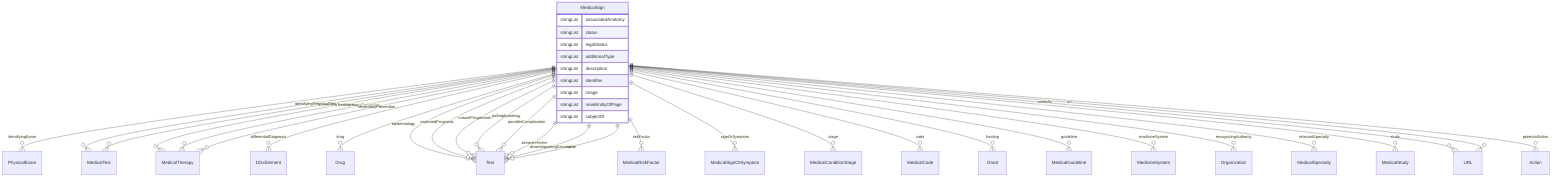 erDiagram
MedicalSign {
    stringList associatedAnatomy  
    stringList status  
    stringList legalStatus  
    stringList additionalType  
    stringList description  
    stringList identifier  
    stringList image  
    stringList mainEntityOfPage  
    stringList subjectOf  
}

MedicalSign ||--}o PhysicalExam : "identifyingExam"
MedicalSign ||--}o MedicalTest : "identifyingTest"
MedicalSign ||--}o MedicalTherapy : "possibleTreatment"
MedicalSign ||--}o DDxElement : "differentialDiagnosis"
MedicalSign ||--}o Drug : "drug"
MedicalSign ||--}o Text : "epidemiology"
MedicalSign ||--}o Text : "expectedPrognosis"
MedicalSign ||--}o Text : "naturalProgression"
MedicalSign ||--}o Text : "pathophysiology"
MedicalSign ||--}o Text : "possibleComplication"
MedicalSign ||--}o MedicalTherapy : "primaryPrevention"
MedicalSign ||--}o MedicalRiskFactor : "riskFactor"
MedicalSign ||--}o MedicalTherapy : "secondaryPrevention"
MedicalSign ||--}o MedicalSignOrSymptom : "signOrSymptom"
MedicalSign ||--}o MedicalConditionStage : "stage"
MedicalSign ||--}o MedicalTest : "typicalTest"
MedicalSign ||--}o MedicalCode : "code"
MedicalSign ||--}o Grant : "funding"
MedicalSign ||--}o MedicalGuideline : "guideline"
MedicalSign ||--}o MedicineSystem : "medicineSystem"
MedicalSign ||--}o Organization : "recognizingAuthority"
MedicalSign ||--}o MedicalSpecialty : "relevantSpecialty"
MedicalSign ||--}o MedicalStudy : "study"
MedicalSign ||--}o Text : "alternateName"
MedicalSign ||--}o Text : "disambiguatingDescription"
MedicalSign ||--}o Text : "name"
MedicalSign ||--}o URL : "sameAs"
MedicalSign ||--}o Action : "potentialAction"
MedicalSign ||--}o URL : "url"